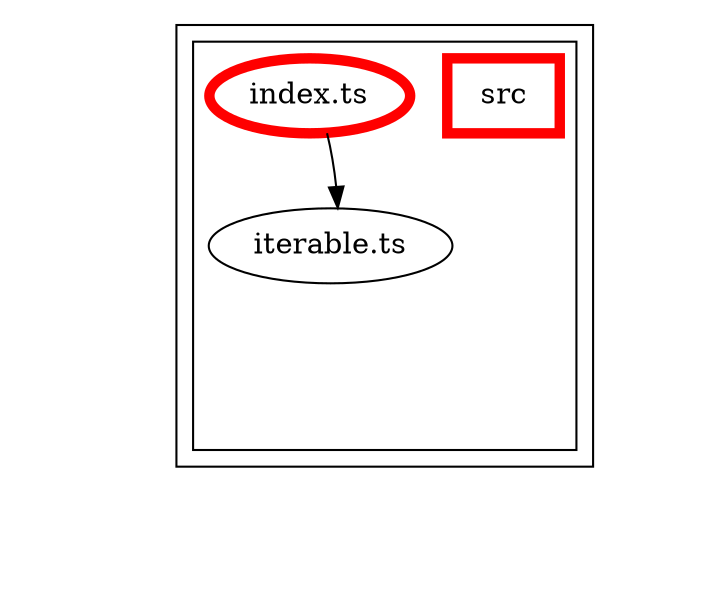 digraph "dependency-graph-[object Object]" {
  compound = true;
  "dependency-graph-[object Object]" [
    style = "invis";
  ];
  "src/iterable.ts";
  subgraph "cluster_src" {
    color = "#000000";
    label = "";
    "name_src" [
      penwidth = 5;
      shape = "rectangle";
      color = "#ff0000";
      label = "src";
    ];
    "exit_src" [
      style = "invis";
    ];
    subgraph "cluster_src" {
      color = "#000000";
      label = "";
      "name_src" [
        penwidth = 5;
        shape = "rectangle";
        color = "#ff0000";
        label = "src";
      ];
      "exit_src" [
        style = "invis";
      ];
      "src/index.ts" [
        label = "index.ts";
        color = "#ff0000";
        penwidth = 5;
      ];
      "src/iterable.ts" [
        label = "iterable.ts";
      ];
      "src/index.ts" -> "exit_src" [
        style = "invis";
      ];
      "src/iterable.ts" -> "exit_src" [
        style = "invis";
      ];
    }
    "exit_src" -> "exit_src" [
      style = "invis";
    ];
    "exit_src" -> "exit_src" [
      style = "invis";
    ];
  }
  "exit_src" -> "dependency-graph-[object Object]" [
    style = "invis";
  ];
  "src/index.ts" -> "src/iterable.ts" [
    style = "invis";
  ];
  "src/index.ts" -> "src/iterable.ts" [
    style = "solid";
    ltail = "cluster_src/index.ts";
    lhead = "cluster_src/iterable.ts";
    color = "black";
  ];
}